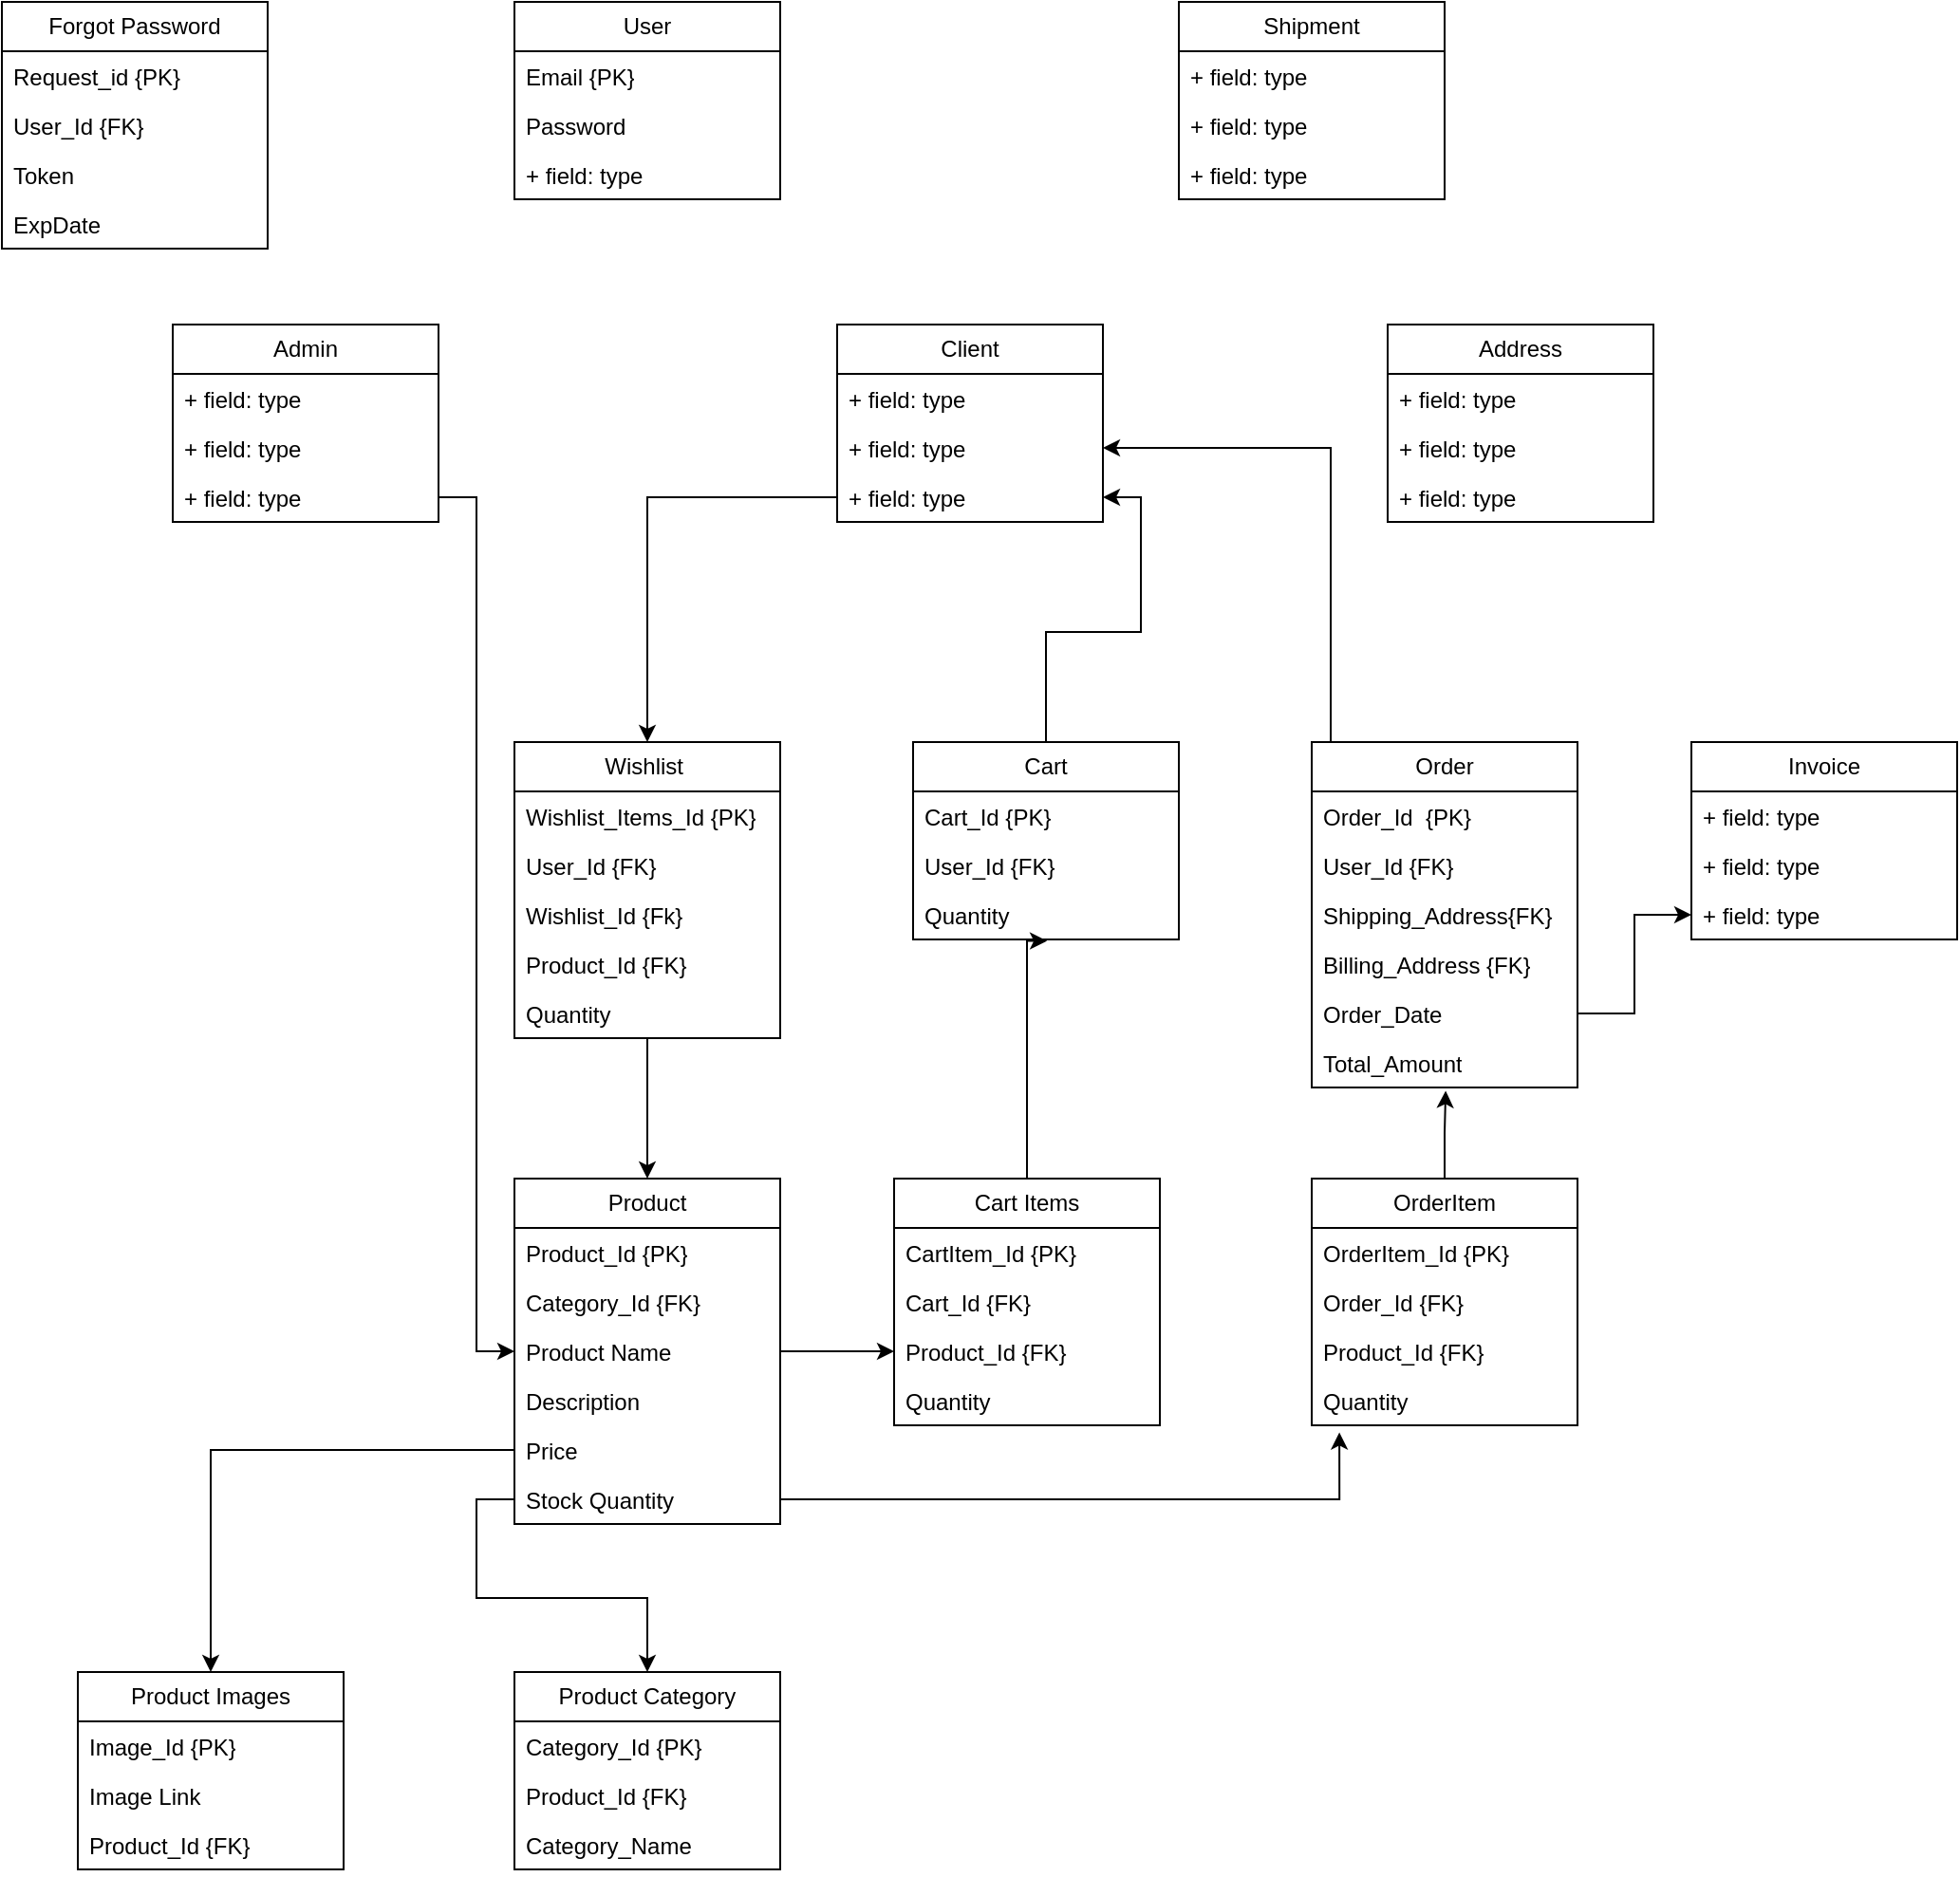 <mxfile version="21.6.8" type="device">
  <diagram name="Page-1" id="A1ymuC6XkgIWxfwTgIvX">
    <mxGraphModel dx="1278" dy="1840" grid="1" gridSize="10" guides="1" tooltips="1" connect="1" arrows="1" fold="1" page="1" pageScale="1" pageWidth="850" pageHeight="1100" math="0" shadow="0">
      <root>
        <mxCell id="0" />
        <mxCell id="1" parent="0" />
        <mxCell id="T5bU-9bRs5tSbVK9rLA5-1" value="Product" style="swimlane;fontStyle=0;childLayout=stackLayout;horizontal=1;startSize=26;fillColor=none;horizontalStack=0;resizeParent=1;resizeParentMax=0;resizeLast=0;collapsible=1;marginBottom=0;whiteSpace=wrap;html=1;" parent="1" vertex="1">
          <mxGeometry x="570" y="-470" width="140" height="182" as="geometry" />
        </mxCell>
        <mxCell id="T5bU-9bRs5tSbVK9rLA5-2" value="Product_Id {PK}" style="text;strokeColor=none;fillColor=none;align=left;verticalAlign=top;spacingLeft=4;spacingRight=4;overflow=hidden;rotatable=0;points=[[0,0.5],[1,0.5]];portConstraint=eastwest;whiteSpace=wrap;html=1;" parent="T5bU-9bRs5tSbVK9rLA5-1" vertex="1">
          <mxGeometry y="26" width="140" height="26" as="geometry" />
        </mxCell>
        <mxCell id="OCe6JX28qPPCAMD1OGH6-70" value="Category_Id {FK}" style="text;strokeColor=none;fillColor=none;align=left;verticalAlign=top;spacingLeft=4;spacingRight=4;overflow=hidden;rotatable=0;points=[[0,0.5],[1,0.5]];portConstraint=eastwest;whiteSpace=wrap;html=1;" parent="T5bU-9bRs5tSbVK9rLA5-1" vertex="1">
          <mxGeometry y="52" width="140" height="26" as="geometry" />
        </mxCell>
        <mxCell id="T5bU-9bRs5tSbVK9rLA5-3" value="Product Name" style="text;strokeColor=none;fillColor=none;align=left;verticalAlign=top;spacingLeft=4;spacingRight=4;overflow=hidden;rotatable=0;points=[[0,0.5],[1,0.5]];portConstraint=eastwest;whiteSpace=wrap;html=1;" parent="T5bU-9bRs5tSbVK9rLA5-1" vertex="1">
          <mxGeometry y="78" width="140" height="26" as="geometry" />
        </mxCell>
        <mxCell id="T5bU-9bRs5tSbVK9rLA5-4" value="Description" style="text;strokeColor=none;fillColor=none;align=left;verticalAlign=top;spacingLeft=4;spacingRight=4;overflow=hidden;rotatable=0;points=[[0,0.5],[1,0.5]];portConstraint=eastwest;whiteSpace=wrap;html=1;" parent="T5bU-9bRs5tSbVK9rLA5-1" vertex="1">
          <mxGeometry y="104" width="140" height="26" as="geometry" />
        </mxCell>
        <mxCell id="OCe6JX28qPPCAMD1OGH6-58" value="Price" style="text;strokeColor=none;fillColor=none;align=left;verticalAlign=top;spacingLeft=4;spacingRight=4;overflow=hidden;rotatable=0;points=[[0,0.5],[1,0.5]];portConstraint=eastwest;whiteSpace=wrap;html=1;" parent="T5bU-9bRs5tSbVK9rLA5-1" vertex="1">
          <mxGeometry y="130" width="140" height="26" as="geometry" />
        </mxCell>
        <mxCell id="OCe6JX28qPPCAMD1OGH6-59" value="Stock Quantity" style="text;strokeColor=none;fillColor=none;align=left;verticalAlign=top;spacingLeft=4;spacingRight=4;overflow=hidden;rotatable=0;points=[[0,0.5],[1,0.5]];portConstraint=eastwest;whiteSpace=wrap;html=1;" parent="T5bU-9bRs5tSbVK9rLA5-1" vertex="1">
          <mxGeometry y="156" width="140" height="26" as="geometry" />
        </mxCell>
        <mxCell id="We0Zkc7ZMJXK7MuE7hgh-11" style="edgeStyle=orthogonalEdgeStyle;rounded=0;orthogonalLoop=1;jettySize=auto;html=1;entryX=1;entryY=0.5;entryDx=0;entryDy=0;" edge="1" parent="1" source="T5bU-9bRs5tSbVK9rLA5-9" target="OCe6JX28qPPCAMD1OGH6-8">
          <mxGeometry relative="1" as="geometry">
            <Array as="points">
              <mxPoint x="1000" y="-855" />
            </Array>
          </mxGeometry>
        </mxCell>
        <mxCell id="T5bU-9bRs5tSbVK9rLA5-9" value="Order" style="swimlane;fontStyle=0;childLayout=stackLayout;horizontal=1;startSize=26;fillColor=none;horizontalStack=0;resizeParent=1;resizeParentMax=0;resizeLast=0;collapsible=1;marginBottom=0;whiteSpace=wrap;html=1;" parent="1" vertex="1">
          <mxGeometry x="990" y="-700" width="140" height="182" as="geometry" />
        </mxCell>
        <mxCell id="T5bU-9bRs5tSbVK9rLA5-10" value="Order_Id&amp;nbsp; {PK}" style="text;strokeColor=none;fillColor=none;align=left;verticalAlign=top;spacingLeft=4;spacingRight=4;overflow=hidden;rotatable=0;points=[[0,0.5],[1,0.5]];portConstraint=eastwest;whiteSpace=wrap;html=1;" parent="T5bU-9bRs5tSbVK9rLA5-9" vertex="1">
          <mxGeometry y="26" width="140" height="26" as="geometry" />
        </mxCell>
        <mxCell id="T5bU-9bRs5tSbVK9rLA5-11" value="User_Id {FK}" style="text;strokeColor=none;fillColor=none;align=left;verticalAlign=top;spacingLeft=4;spacingRight=4;overflow=hidden;rotatable=0;points=[[0,0.5],[1,0.5]];portConstraint=eastwest;whiteSpace=wrap;html=1;" parent="T5bU-9bRs5tSbVK9rLA5-9" vertex="1">
          <mxGeometry y="52" width="140" height="26" as="geometry" />
        </mxCell>
        <mxCell id="OCe6JX28qPPCAMD1OGH6-62" value="Shipping_Address{FK}" style="text;strokeColor=none;fillColor=none;align=left;verticalAlign=top;spacingLeft=4;spacingRight=4;overflow=hidden;rotatable=0;points=[[0,0.5],[1,0.5]];portConstraint=eastwest;whiteSpace=wrap;html=1;" parent="T5bU-9bRs5tSbVK9rLA5-9" vertex="1">
          <mxGeometry y="78" width="140" height="26" as="geometry" />
        </mxCell>
        <mxCell id="T5bU-9bRs5tSbVK9rLA5-12" value="Billing_Address {FK}" style="text;strokeColor=none;fillColor=none;align=left;verticalAlign=top;spacingLeft=4;spacingRight=4;overflow=hidden;rotatable=0;points=[[0,0.5],[1,0.5]];portConstraint=eastwest;whiteSpace=wrap;html=1;" parent="T5bU-9bRs5tSbVK9rLA5-9" vertex="1">
          <mxGeometry y="104" width="140" height="26" as="geometry" />
        </mxCell>
        <mxCell id="OCe6JX28qPPCAMD1OGH6-63" value="Order_Date" style="text;strokeColor=none;fillColor=none;align=left;verticalAlign=top;spacingLeft=4;spacingRight=4;overflow=hidden;rotatable=0;points=[[0,0.5],[1,0.5]];portConstraint=eastwest;whiteSpace=wrap;html=1;" parent="T5bU-9bRs5tSbVK9rLA5-9" vertex="1">
          <mxGeometry y="130" width="140" height="26" as="geometry" />
        </mxCell>
        <mxCell id="OCe6JX28qPPCAMD1OGH6-65" value="Total_Amount" style="text;strokeColor=none;fillColor=none;align=left;verticalAlign=top;spacingLeft=4;spacingRight=4;overflow=hidden;rotatable=0;points=[[0,0.5],[1,0.5]];portConstraint=eastwest;whiteSpace=wrap;html=1;" parent="T5bU-9bRs5tSbVK9rLA5-9" vertex="1">
          <mxGeometry y="156" width="140" height="26" as="geometry" />
        </mxCell>
        <mxCell id="We0Zkc7ZMJXK7MuE7hgh-9" style="edgeStyle=orthogonalEdgeStyle;rounded=0;orthogonalLoop=1;jettySize=auto;html=1;entryX=0.504;entryY=1.067;entryDx=0;entryDy=0;entryPerimeter=0;" edge="1" parent="1" source="T5bU-9bRs5tSbVK9rLA5-33" target="OCe6JX28qPPCAMD1OGH6-65">
          <mxGeometry relative="1" as="geometry">
            <Array as="points">
              <mxPoint x="1060" y="-494" />
              <mxPoint x="1061" y="-516" />
            </Array>
          </mxGeometry>
        </mxCell>
        <mxCell id="T5bU-9bRs5tSbVK9rLA5-33" value="OrderItem" style="swimlane;fontStyle=0;childLayout=stackLayout;horizontal=1;startSize=26;fillColor=none;horizontalStack=0;resizeParent=1;resizeParentMax=0;resizeLast=0;collapsible=1;marginBottom=0;whiteSpace=wrap;html=1;" parent="1" vertex="1">
          <mxGeometry x="990" y="-470" width="140" height="130" as="geometry" />
        </mxCell>
        <mxCell id="T5bU-9bRs5tSbVK9rLA5-34" value="OrderItem_Id {PK}" style="text;strokeColor=none;fillColor=none;align=left;verticalAlign=top;spacingLeft=4;spacingRight=4;overflow=hidden;rotatable=0;points=[[0,0.5],[1,0.5]];portConstraint=eastwest;whiteSpace=wrap;html=1;" parent="T5bU-9bRs5tSbVK9rLA5-33" vertex="1">
          <mxGeometry y="26" width="140" height="26" as="geometry" />
        </mxCell>
        <mxCell id="T5bU-9bRs5tSbVK9rLA5-35" value="Order_Id {FK}" style="text;strokeColor=none;fillColor=none;align=left;verticalAlign=top;spacingLeft=4;spacingRight=4;overflow=hidden;rotatable=0;points=[[0,0.5],[1,0.5]];portConstraint=eastwest;whiteSpace=wrap;html=1;" parent="T5bU-9bRs5tSbVK9rLA5-33" vertex="1">
          <mxGeometry y="52" width="140" height="26" as="geometry" />
        </mxCell>
        <mxCell id="T5bU-9bRs5tSbVK9rLA5-36" value="Product_Id {FK}" style="text;strokeColor=none;fillColor=none;align=left;verticalAlign=top;spacingLeft=4;spacingRight=4;overflow=hidden;rotatable=0;points=[[0,0.5],[1,0.5]];portConstraint=eastwest;whiteSpace=wrap;html=1;" parent="T5bU-9bRs5tSbVK9rLA5-33" vertex="1">
          <mxGeometry y="78" width="140" height="26" as="geometry" />
        </mxCell>
        <mxCell id="OCe6JX28qPPCAMD1OGH6-61" value="Quantity" style="text;strokeColor=none;fillColor=none;align=left;verticalAlign=top;spacingLeft=4;spacingRight=4;overflow=hidden;rotatable=0;points=[[0,0.5],[1,0.5]];portConstraint=eastwest;whiteSpace=wrap;html=1;" parent="T5bU-9bRs5tSbVK9rLA5-33" vertex="1">
          <mxGeometry y="104" width="140" height="26" as="geometry" />
        </mxCell>
        <mxCell id="OCe6JX28qPPCAMD1OGH6-1" value="Product Category" style="swimlane;fontStyle=0;childLayout=stackLayout;horizontal=1;startSize=26;fillColor=none;horizontalStack=0;resizeParent=1;resizeParentMax=0;resizeLast=0;collapsible=1;marginBottom=0;whiteSpace=wrap;html=1;" parent="1" vertex="1">
          <mxGeometry x="570" y="-210" width="140" height="104" as="geometry" />
        </mxCell>
        <mxCell id="OCe6JX28qPPCAMD1OGH6-2" value="Category_Id {PK}" style="text;strokeColor=none;fillColor=none;align=left;verticalAlign=top;spacingLeft=4;spacingRight=4;overflow=hidden;rotatable=0;points=[[0,0.5],[1,0.5]];portConstraint=eastwest;whiteSpace=wrap;html=1;" parent="OCe6JX28qPPCAMD1OGH6-1" vertex="1">
          <mxGeometry y="26" width="140" height="26" as="geometry" />
        </mxCell>
        <mxCell id="OCe6JX28qPPCAMD1OGH6-3" value="Product_Id {FK}" style="text;strokeColor=none;fillColor=none;align=left;verticalAlign=top;spacingLeft=4;spacingRight=4;overflow=hidden;rotatable=0;points=[[0,0.5],[1,0.5]];portConstraint=eastwest;whiteSpace=wrap;html=1;" parent="OCe6JX28qPPCAMD1OGH6-1" vertex="1">
          <mxGeometry y="52" width="140" height="26" as="geometry" />
        </mxCell>
        <mxCell id="OCe6JX28qPPCAMD1OGH6-4" value="Category_Name" style="text;strokeColor=none;fillColor=none;align=left;verticalAlign=top;spacingLeft=4;spacingRight=4;overflow=hidden;rotatable=0;points=[[0,0.5],[1,0.5]];portConstraint=eastwest;whiteSpace=wrap;html=1;" parent="OCe6JX28qPPCAMD1OGH6-1" vertex="1">
          <mxGeometry y="78" width="140" height="26" as="geometry" />
        </mxCell>
        <mxCell id="OCe6JX28qPPCAMD1OGH6-6" value="Client" style="swimlane;fontStyle=0;childLayout=stackLayout;horizontal=1;startSize=26;fillColor=none;horizontalStack=0;resizeParent=1;resizeParentMax=0;resizeLast=0;collapsible=1;marginBottom=0;whiteSpace=wrap;html=1;" parent="1" vertex="1">
          <mxGeometry x="740" y="-920" width="140" height="104" as="geometry" />
        </mxCell>
        <mxCell id="OCe6JX28qPPCAMD1OGH6-7" value="+ field: type" style="text;strokeColor=none;fillColor=none;align=left;verticalAlign=top;spacingLeft=4;spacingRight=4;overflow=hidden;rotatable=0;points=[[0,0.5],[1,0.5]];portConstraint=eastwest;whiteSpace=wrap;html=1;" parent="OCe6JX28qPPCAMD1OGH6-6" vertex="1">
          <mxGeometry y="26" width="140" height="26" as="geometry" />
        </mxCell>
        <mxCell id="OCe6JX28qPPCAMD1OGH6-8" value="+ field: type" style="text;strokeColor=none;fillColor=none;align=left;verticalAlign=top;spacingLeft=4;spacingRight=4;overflow=hidden;rotatable=0;points=[[0,0.5],[1,0.5]];portConstraint=eastwest;whiteSpace=wrap;html=1;" parent="OCe6JX28qPPCAMD1OGH6-6" vertex="1">
          <mxGeometry y="52" width="140" height="26" as="geometry" />
        </mxCell>
        <mxCell id="OCe6JX28qPPCAMD1OGH6-9" value="+ field: type" style="text;strokeColor=none;fillColor=none;align=left;verticalAlign=top;spacingLeft=4;spacingRight=4;overflow=hidden;rotatable=0;points=[[0,0.5],[1,0.5]];portConstraint=eastwest;whiteSpace=wrap;html=1;" parent="OCe6JX28qPPCAMD1OGH6-6" vertex="1">
          <mxGeometry y="78" width="140" height="26" as="geometry" />
        </mxCell>
        <mxCell id="OCe6JX28qPPCAMD1OGH6-17" value="Shipment" style="swimlane;fontStyle=0;childLayout=stackLayout;horizontal=1;startSize=26;fillColor=none;horizontalStack=0;resizeParent=1;resizeParentMax=0;resizeLast=0;collapsible=1;marginBottom=0;whiteSpace=wrap;html=1;" parent="1" vertex="1">
          <mxGeometry x="920" y="-1090" width="140" height="104" as="geometry" />
        </mxCell>
        <mxCell id="OCe6JX28qPPCAMD1OGH6-18" value="+ field: type" style="text;strokeColor=none;fillColor=none;align=left;verticalAlign=top;spacingLeft=4;spacingRight=4;overflow=hidden;rotatable=0;points=[[0,0.5],[1,0.5]];portConstraint=eastwest;whiteSpace=wrap;html=1;" parent="OCe6JX28qPPCAMD1OGH6-17" vertex="1">
          <mxGeometry y="26" width="140" height="26" as="geometry" />
        </mxCell>
        <mxCell id="OCe6JX28qPPCAMD1OGH6-19" value="+ field: type" style="text;strokeColor=none;fillColor=none;align=left;verticalAlign=top;spacingLeft=4;spacingRight=4;overflow=hidden;rotatable=0;points=[[0,0.5],[1,0.5]];portConstraint=eastwest;whiteSpace=wrap;html=1;" parent="OCe6JX28qPPCAMD1OGH6-17" vertex="1">
          <mxGeometry y="52" width="140" height="26" as="geometry" />
        </mxCell>
        <mxCell id="OCe6JX28qPPCAMD1OGH6-20" value="+ field: type" style="text;strokeColor=none;fillColor=none;align=left;verticalAlign=top;spacingLeft=4;spacingRight=4;overflow=hidden;rotatable=0;points=[[0,0.5],[1,0.5]];portConstraint=eastwest;whiteSpace=wrap;html=1;" parent="OCe6JX28qPPCAMD1OGH6-17" vertex="1">
          <mxGeometry y="78" width="140" height="26" as="geometry" />
        </mxCell>
        <mxCell id="OCe6JX28qPPCAMD1OGH6-21" value="Invoice" style="swimlane;fontStyle=0;childLayout=stackLayout;horizontal=1;startSize=26;fillColor=none;horizontalStack=0;resizeParent=1;resizeParentMax=0;resizeLast=0;collapsible=1;marginBottom=0;whiteSpace=wrap;html=1;" parent="1" vertex="1">
          <mxGeometry x="1190" y="-700" width="140" height="104" as="geometry" />
        </mxCell>
        <mxCell id="OCe6JX28qPPCAMD1OGH6-22" value="+ field: type" style="text;strokeColor=none;fillColor=none;align=left;verticalAlign=top;spacingLeft=4;spacingRight=4;overflow=hidden;rotatable=0;points=[[0,0.5],[1,0.5]];portConstraint=eastwest;whiteSpace=wrap;html=1;" parent="OCe6JX28qPPCAMD1OGH6-21" vertex="1">
          <mxGeometry y="26" width="140" height="26" as="geometry" />
        </mxCell>
        <mxCell id="OCe6JX28qPPCAMD1OGH6-23" value="+ field: type" style="text;strokeColor=none;fillColor=none;align=left;verticalAlign=top;spacingLeft=4;spacingRight=4;overflow=hidden;rotatable=0;points=[[0,0.5],[1,0.5]];portConstraint=eastwest;whiteSpace=wrap;html=1;" parent="OCe6JX28qPPCAMD1OGH6-21" vertex="1">
          <mxGeometry y="52" width="140" height="26" as="geometry" />
        </mxCell>
        <mxCell id="OCe6JX28qPPCAMD1OGH6-24" value="+ field: type" style="text;strokeColor=none;fillColor=none;align=left;verticalAlign=top;spacingLeft=4;spacingRight=4;overflow=hidden;rotatable=0;points=[[0,0.5],[1,0.5]];portConstraint=eastwest;whiteSpace=wrap;html=1;" parent="OCe6JX28qPPCAMD1OGH6-21" vertex="1">
          <mxGeometry y="78" width="140" height="26" as="geometry" />
        </mxCell>
        <mxCell id="OCe6JX28qPPCAMD1OGH6-25" value="Admin" style="swimlane;fontStyle=0;childLayout=stackLayout;horizontal=1;startSize=26;fillColor=none;horizontalStack=0;resizeParent=1;resizeParentMax=0;resizeLast=0;collapsible=1;marginBottom=0;whiteSpace=wrap;html=1;" parent="1" vertex="1">
          <mxGeometry x="390" y="-920" width="140" height="104" as="geometry" />
        </mxCell>
        <mxCell id="OCe6JX28qPPCAMD1OGH6-26" value="+ field: type" style="text;strokeColor=none;fillColor=none;align=left;verticalAlign=top;spacingLeft=4;spacingRight=4;overflow=hidden;rotatable=0;points=[[0,0.5],[1,0.5]];portConstraint=eastwest;whiteSpace=wrap;html=1;" parent="OCe6JX28qPPCAMD1OGH6-25" vertex="1">
          <mxGeometry y="26" width="140" height="26" as="geometry" />
        </mxCell>
        <mxCell id="OCe6JX28qPPCAMD1OGH6-27" value="+ field: type" style="text;strokeColor=none;fillColor=none;align=left;verticalAlign=top;spacingLeft=4;spacingRight=4;overflow=hidden;rotatable=0;points=[[0,0.5],[1,0.5]];portConstraint=eastwest;whiteSpace=wrap;html=1;" parent="OCe6JX28qPPCAMD1OGH6-25" vertex="1">
          <mxGeometry y="52" width="140" height="26" as="geometry" />
        </mxCell>
        <mxCell id="OCe6JX28qPPCAMD1OGH6-28" value="+ field: type" style="text;strokeColor=none;fillColor=none;align=left;verticalAlign=top;spacingLeft=4;spacingRight=4;overflow=hidden;rotatable=0;points=[[0,0.5],[1,0.5]];portConstraint=eastwest;whiteSpace=wrap;html=1;" parent="OCe6JX28qPPCAMD1OGH6-25" vertex="1">
          <mxGeometry y="78" width="140" height="26" as="geometry" />
        </mxCell>
        <mxCell id="OCe6JX28qPPCAMD1OGH6-29" value="User" style="swimlane;fontStyle=0;childLayout=stackLayout;horizontal=1;startSize=26;fillColor=none;horizontalStack=0;resizeParent=1;resizeParentMax=0;resizeLast=0;collapsible=1;marginBottom=0;whiteSpace=wrap;html=1;" parent="1" vertex="1">
          <mxGeometry x="570" y="-1090" width="140" height="104" as="geometry" />
        </mxCell>
        <mxCell id="OCe6JX28qPPCAMD1OGH6-30" value="Email {PK}" style="text;strokeColor=none;fillColor=none;align=left;verticalAlign=top;spacingLeft=4;spacingRight=4;overflow=hidden;rotatable=0;points=[[0,0.5],[1,0.5]];portConstraint=eastwest;whiteSpace=wrap;html=1;" parent="OCe6JX28qPPCAMD1OGH6-29" vertex="1">
          <mxGeometry y="26" width="140" height="26" as="geometry" />
        </mxCell>
        <mxCell id="OCe6JX28qPPCAMD1OGH6-31" value="Password" style="text;strokeColor=none;fillColor=none;align=left;verticalAlign=top;spacingLeft=4;spacingRight=4;overflow=hidden;rotatable=0;points=[[0,0.5],[1,0.5]];portConstraint=eastwest;whiteSpace=wrap;html=1;" parent="OCe6JX28qPPCAMD1OGH6-29" vertex="1">
          <mxGeometry y="52" width="140" height="26" as="geometry" />
        </mxCell>
        <mxCell id="OCe6JX28qPPCAMD1OGH6-32" value="+ field: type" style="text;strokeColor=none;fillColor=none;align=left;verticalAlign=top;spacingLeft=4;spacingRight=4;overflow=hidden;rotatable=0;points=[[0,0.5],[1,0.5]];portConstraint=eastwest;whiteSpace=wrap;html=1;" parent="OCe6JX28qPPCAMD1OGH6-29" vertex="1">
          <mxGeometry y="78" width="140" height="26" as="geometry" />
        </mxCell>
        <mxCell id="OCe6JX28qPPCAMD1OGH6-33" value="Forgot Password" style="swimlane;fontStyle=0;childLayout=stackLayout;horizontal=1;startSize=26;fillColor=none;horizontalStack=0;resizeParent=1;resizeParentMax=0;resizeLast=0;collapsible=1;marginBottom=0;whiteSpace=wrap;html=1;" parent="1" vertex="1">
          <mxGeometry x="300" y="-1090" width="140" height="130" as="geometry" />
        </mxCell>
        <mxCell id="OCe6JX28qPPCAMD1OGH6-34" value="Request_id {PK}" style="text;strokeColor=none;fillColor=none;align=left;verticalAlign=top;spacingLeft=4;spacingRight=4;overflow=hidden;rotatable=0;points=[[0,0.5],[1,0.5]];portConstraint=eastwest;whiteSpace=wrap;html=1;" parent="OCe6JX28qPPCAMD1OGH6-33" vertex="1">
          <mxGeometry y="26" width="140" height="26" as="geometry" />
        </mxCell>
        <mxCell id="OCe6JX28qPPCAMD1OGH6-35" value="User_Id {FK}" style="text;strokeColor=none;fillColor=none;align=left;verticalAlign=top;spacingLeft=4;spacingRight=4;overflow=hidden;rotatable=0;points=[[0,0.5],[1,0.5]];portConstraint=eastwest;whiteSpace=wrap;html=1;" parent="OCe6JX28qPPCAMD1OGH6-33" vertex="1">
          <mxGeometry y="52" width="140" height="26" as="geometry" />
        </mxCell>
        <mxCell id="OCe6JX28qPPCAMD1OGH6-36" value="Token&amp;nbsp;" style="text;strokeColor=none;fillColor=none;align=left;verticalAlign=top;spacingLeft=4;spacingRight=4;overflow=hidden;rotatable=0;points=[[0,0.5],[1,0.5]];portConstraint=eastwest;whiteSpace=wrap;html=1;" parent="OCe6JX28qPPCAMD1OGH6-33" vertex="1">
          <mxGeometry y="78" width="140" height="26" as="geometry" />
        </mxCell>
        <mxCell id="OCe6JX28qPPCAMD1OGH6-69" value="ExpDate" style="text;strokeColor=none;fillColor=none;align=left;verticalAlign=top;spacingLeft=4;spacingRight=4;overflow=hidden;rotatable=0;points=[[0,0.5],[1,0.5]];portConstraint=eastwest;whiteSpace=wrap;html=1;" parent="OCe6JX28qPPCAMD1OGH6-33" vertex="1">
          <mxGeometry y="104" width="140" height="26" as="geometry" />
        </mxCell>
        <mxCell id="OCe6JX28qPPCAMD1OGH6-37" value="Product Images" style="swimlane;fontStyle=0;childLayout=stackLayout;horizontal=1;startSize=26;fillColor=none;horizontalStack=0;resizeParent=1;resizeParentMax=0;resizeLast=0;collapsible=1;marginBottom=0;whiteSpace=wrap;html=1;" parent="1" vertex="1">
          <mxGeometry x="340" y="-210" width="140" height="104" as="geometry" />
        </mxCell>
        <mxCell id="OCe6JX28qPPCAMD1OGH6-38" value="Image_Id {PK}" style="text;strokeColor=none;fillColor=none;align=left;verticalAlign=top;spacingLeft=4;spacingRight=4;overflow=hidden;rotatable=0;points=[[0,0.5],[1,0.5]];portConstraint=eastwest;whiteSpace=wrap;html=1;" parent="OCe6JX28qPPCAMD1OGH6-37" vertex="1">
          <mxGeometry y="26" width="140" height="26" as="geometry" />
        </mxCell>
        <mxCell id="OCe6JX28qPPCAMD1OGH6-39" value="Image Link" style="text;strokeColor=none;fillColor=none;align=left;verticalAlign=top;spacingLeft=4;spacingRight=4;overflow=hidden;rotatable=0;points=[[0,0.5],[1,0.5]];portConstraint=eastwest;whiteSpace=wrap;html=1;" parent="OCe6JX28qPPCAMD1OGH6-37" vertex="1">
          <mxGeometry y="52" width="140" height="26" as="geometry" />
        </mxCell>
        <mxCell id="OCe6JX28qPPCAMD1OGH6-40" value="Product_Id {FK}" style="text;strokeColor=none;fillColor=none;align=left;verticalAlign=top;spacingLeft=4;spacingRight=4;overflow=hidden;rotatable=0;points=[[0,0.5],[1,0.5]];portConstraint=eastwest;whiteSpace=wrap;html=1;" parent="OCe6JX28qPPCAMD1OGH6-37" vertex="1">
          <mxGeometry y="78" width="140" height="26" as="geometry" />
        </mxCell>
        <mxCell id="We0Zkc7ZMJXK7MuE7hgh-7" style="edgeStyle=orthogonalEdgeStyle;rounded=0;orthogonalLoop=1;jettySize=auto;html=1;entryX=1;entryY=0.5;entryDx=0;entryDy=0;" edge="1" parent="1" source="OCe6JX28qPPCAMD1OGH6-41" target="OCe6JX28qPPCAMD1OGH6-9">
          <mxGeometry relative="1" as="geometry" />
        </mxCell>
        <mxCell id="OCe6JX28qPPCAMD1OGH6-41" value="Cart" style="swimlane;fontStyle=0;childLayout=stackLayout;horizontal=1;startSize=26;fillColor=none;horizontalStack=0;resizeParent=1;resizeParentMax=0;resizeLast=0;collapsible=1;marginBottom=0;whiteSpace=wrap;html=1;" parent="1" vertex="1">
          <mxGeometry x="780" y="-700" width="140" height="104" as="geometry" />
        </mxCell>
        <mxCell id="OCe6JX28qPPCAMD1OGH6-42" value="Cart_Id {PK}" style="text;strokeColor=none;fillColor=none;align=left;verticalAlign=top;spacingLeft=4;spacingRight=4;overflow=hidden;rotatable=0;points=[[0,0.5],[1,0.5]];portConstraint=eastwest;whiteSpace=wrap;html=1;" parent="OCe6JX28qPPCAMD1OGH6-41" vertex="1">
          <mxGeometry y="26" width="140" height="26" as="geometry" />
        </mxCell>
        <mxCell id="OCe6JX28qPPCAMD1OGH6-43" value="User_Id {FK}" style="text;strokeColor=none;fillColor=none;align=left;verticalAlign=top;spacingLeft=4;spacingRight=4;overflow=hidden;rotatable=0;points=[[0,0.5],[1,0.5]];portConstraint=eastwest;whiteSpace=wrap;html=1;" parent="OCe6JX28qPPCAMD1OGH6-41" vertex="1">
          <mxGeometry y="52" width="140" height="26" as="geometry" />
        </mxCell>
        <mxCell id="OCe6JX28qPPCAMD1OGH6-44" value="Quantity" style="text;strokeColor=none;fillColor=none;align=left;verticalAlign=top;spacingLeft=4;spacingRight=4;overflow=hidden;rotatable=0;points=[[0,0.5],[1,0.5]];portConstraint=eastwest;whiteSpace=wrap;html=1;" parent="OCe6JX28qPPCAMD1OGH6-41" vertex="1">
          <mxGeometry y="78" width="140" height="26" as="geometry" />
        </mxCell>
        <mxCell id="We0Zkc7ZMJXK7MuE7hgh-6" style="edgeStyle=orthogonalEdgeStyle;rounded=0;orthogonalLoop=1;jettySize=auto;html=1;entryX=0.504;entryY=1.029;entryDx=0;entryDy=0;entryPerimeter=0;" edge="1" parent="1" source="OCe6JX28qPPCAMD1OGH6-45" target="OCe6JX28qPPCAMD1OGH6-44">
          <mxGeometry relative="1" as="geometry">
            <Array as="points">
              <mxPoint x="840" y="-595" />
            </Array>
          </mxGeometry>
        </mxCell>
        <mxCell id="OCe6JX28qPPCAMD1OGH6-45" value="Cart Items" style="swimlane;fontStyle=0;childLayout=stackLayout;horizontal=1;startSize=26;fillColor=none;horizontalStack=0;resizeParent=1;resizeParentMax=0;resizeLast=0;collapsible=1;marginBottom=0;whiteSpace=wrap;html=1;" parent="1" vertex="1">
          <mxGeometry x="770" y="-470" width="140" height="130" as="geometry" />
        </mxCell>
        <mxCell id="OCe6JX28qPPCAMD1OGH6-46" value="CartItem_Id {PK}" style="text;strokeColor=none;fillColor=none;align=left;verticalAlign=top;spacingLeft=4;spacingRight=4;overflow=hidden;rotatable=0;points=[[0,0.5],[1,0.5]];portConstraint=eastwest;whiteSpace=wrap;html=1;" parent="OCe6JX28qPPCAMD1OGH6-45" vertex="1">
          <mxGeometry y="26" width="140" height="26" as="geometry" />
        </mxCell>
        <mxCell id="OCe6JX28qPPCAMD1OGH6-47" value="Cart_Id {FK}" style="text;strokeColor=none;fillColor=none;align=left;verticalAlign=top;spacingLeft=4;spacingRight=4;overflow=hidden;rotatable=0;points=[[0,0.5],[1,0.5]];portConstraint=eastwest;whiteSpace=wrap;html=1;" parent="OCe6JX28qPPCAMD1OGH6-45" vertex="1">
          <mxGeometry y="52" width="140" height="26" as="geometry" />
        </mxCell>
        <mxCell id="OCe6JX28qPPCAMD1OGH6-48" value="Product_Id {FK}" style="text;strokeColor=none;fillColor=none;align=left;verticalAlign=top;spacingLeft=4;spacingRight=4;overflow=hidden;rotatable=0;points=[[0,0.5],[1,0.5]];portConstraint=eastwest;whiteSpace=wrap;html=1;" parent="OCe6JX28qPPCAMD1OGH6-45" vertex="1">
          <mxGeometry y="78" width="140" height="26" as="geometry" />
        </mxCell>
        <mxCell id="OCe6JX28qPPCAMD1OGH6-68" value="Quantity" style="text;strokeColor=none;fillColor=none;align=left;verticalAlign=top;spacingLeft=4;spacingRight=4;overflow=hidden;rotatable=0;points=[[0,0.5],[1,0.5]];portConstraint=eastwest;whiteSpace=wrap;html=1;" parent="OCe6JX28qPPCAMD1OGH6-45" vertex="1">
          <mxGeometry y="104" width="140" height="26" as="geometry" />
        </mxCell>
        <mxCell id="OCe6JX28qPPCAMD1OGH6-49" value="Address" style="swimlane;fontStyle=0;childLayout=stackLayout;horizontal=1;startSize=26;fillColor=none;horizontalStack=0;resizeParent=1;resizeParentMax=0;resizeLast=0;collapsible=1;marginBottom=0;whiteSpace=wrap;html=1;" parent="1" vertex="1">
          <mxGeometry x="1030" y="-920" width="140" height="104" as="geometry" />
        </mxCell>
        <mxCell id="OCe6JX28qPPCAMD1OGH6-50" value="+ field: type" style="text;strokeColor=none;fillColor=none;align=left;verticalAlign=top;spacingLeft=4;spacingRight=4;overflow=hidden;rotatable=0;points=[[0,0.5],[1,0.5]];portConstraint=eastwest;whiteSpace=wrap;html=1;" parent="OCe6JX28qPPCAMD1OGH6-49" vertex="1">
          <mxGeometry y="26" width="140" height="26" as="geometry" />
        </mxCell>
        <mxCell id="OCe6JX28qPPCAMD1OGH6-51" value="+ field: type" style="text;strokeColor=none;fillColor=none;align=left;verticalAlign=top;spacingLeft=4;spacingRight=4;overflow=hidden;rotatable=0;points=[[0,0.5],[1,0.5]];portConstraint=eastwest;whiteSpace=wrap;html=1;" parent="OCe6JX28qPPCAMD1OGH6-49" vertex="1">
          <mxGeometry y="52" width="140" height="26" as="geometry" />
        </mxCell>
        <mxCell id="OCe6JX28qPPCAMD1OGH6-52" value="+ field: type" style="text;strokeColor=none;fillColor=none;align=left;verticalAlign=top;spacingLeft=4;spacingRight=4;overflow=hidden;rotatable=0;points=[[0,0.5],[1,0.5]];portConstraint=eastwest;whiteSpace=wrap;html=1;" parent="OCe6JX28qPPCAMD1OGH6-49" vertex="1">
          <mxGeometry y="78" width="140" height="26" as="geometry" />
        </mxCell>
        <mxCell id="OCe6JX28qPPCAMD1OGH6-53" value="Wishlist&amp;nbsp;" style="swimlane;fontStyle=0;childLayout=stackLayout;horizontal=1;startSize=26;fillColor=none;horizontalStack=0;resizeParent=1;resizeParentMax=0;resizeLast=0;collapsible=1;marginBottom=0;whiteSpace=wrap;html=1;" parent="1" vertex="1">
          <mxGeometry x="570" y="-700" width="140" height="156" as="geometry" />
        </mxCell>
        <mxCell id="OCe6JX28qPPCAMD1OGH6-54" value="Wishlist_Items_Id {PK}" style="text;strokeColor=none;fillColor=none;align=left;verticalAlign=top;spacingLeft=4;spacingRight=4;overflow=hidden;rotatable=0;points=[[0,0.5],[1,0.5]];portConstraint=eastwest;whiteSpace=wrap;html=1;" parent="OCe6JX28qPPCAMD1OGH6-53" vertex="1">
          <mxGeometry y="26" width="140" height="26" as="geometry" />
        </mxCell>
        <mxCell id="We0Zkc7ZMJXK7MuE7hgh-1" value="User_Id {FK}" style="text;strokeColor=none;fillColor=none;align=left;verticalAlign=top;spacingLeft=4;spacingRight=4;overflow=hidden;rotatable=0;points=[[0,0.5],[1,0.5]];portConstraint=eastwest;whiteSpace=wrap;html=1;" vertex="1" parent="OCe6JX28qPPCAMD1OGH6-53">
          <mxGeometry y="52" width="140" height="26" as="geometry" />
        </mxCell>
        <mxCell id="OCe6JX28qPPCAMD1OGH6-55" value="Wishlist_Id {Fk}" style="text;strokeColor=none;fillColor=none;align=left;verticalAlign=top;spacingLeft=4;spacingRight=4;overflow=hidden;rotatable=0;points=[[0,0.5],[1,0.5]];portConstraint=eastwest;whiteSpace=wrap;html=1;" parent="OCe6JX28qPPCAMD1OGH6-53" vertex="1">
          <mxGeometry y="78" width="140" height="26" as="geometry" />
        </mxCell>
        <mxCell id="OCe6JX28qPPCAMD1OGH6-56" value="Product_Id {FK}" style="text;strokeColor=none;fillColor=none;align=left;verticalAlign=top;spacingLeft=4;spacingRight=4;overflow=hidden;rotatable=0;points=[[0,0.5],[1,0.5]];portConstraint=eastwest;whiteSpace=wrap;html=1;" parent="OCe6JX28qPPCAMD1OGH6-53" vertex="1">
          <mxGeometry y="104" width="140" height="26" as="geometry" />
        </mxCell>
        <mxCell id="OCe6JX28qPPCAMD1OGH6-67" value="Quantity" style="text;strokeColor=none;fillColor=none;align=left;verticalAlign=top;spacingLeft=4;spacingRight=4;overflow=hidden;rotatable=0;points=[[0,0.5],[1,0.5]];portConstraint=eastwest;whiteSpace=wrap;html=1;" parent="OCe6JX28qPPCAMD1OGH6-53" vertex="1">
          <mxGeometry y="130" width="140" height="26" as="geometry" />
        </mxCell>
        <mxCell id="We0Zkc7ZMJXK7MuE7hgh-2" style="edgeStyle=orthogonalEdgeStyle;rounded=0;orthogonalLoop=1;jettySize=auto;html=1;entryX=0;entryY=0.5;entryDx=0;entryDy=0;" edge="1" parent="1" source="OCe6JX28qPPCAMD1OGH6-28" target="T5bU-9bRs5tSbVK9rLA5-3">
          <mxGeometry relative="1" as="geometry" />
        </mxCell>
        <mxCell id="We0Zkc7ZMJXK7MuE7hgh-3" style="edgeStyle=orthogonalEdgeStyle;rounded=0;orthogonalLoop=1;jettySize=auto;html=1;entryX=0.5;entryY=0;entryDx=0;entryDy=0;" edge="1" parent="1" source="OCe6JX28qPPCAMD1OGH6-9" target="OCe6JX28qPPCAMD1OGH6-53">
          <mxGeometry relative="1" as="geometry" />
        </mxCell>
        <mxCell id="We0Zkc7ZMJXK7MuE7hgh-4" style="edgeStyle=orthogonalEdgeStyle;rounded=0;orthogonalLoop=1;jettySize=auto;html=1;entryX=0.5;entryY=0;entryDx=0;entryDy=0;" edge="1" parent="1" source="OCe6JX28qPPCAMD1OGH6-67" target="T5bU-9bRs5tSbVK9rLA5-1">
          <mxGeometry relative="1" as="geometry">
            <Array as="points">
              <mxPoint x="640" y="-530" />
              <mxPoint x="640" y="-530" />
            </Array>
          </mxGeometry>
        </mxCell>
        <mxCell id="We0Zkc7ZMJXK7MuE7hgh-5" style="edgeStyle=orthogonalEdgeStyle;rounded=0;orthogonalLoop=1;jettySize=auto;html=1;entryX=0;entryY=0.5;entryDx=0;entryDy=0;" edge="1" parent="1" source="T5bU-9bRs5tSbVK9rLA5-3" target="OCe6JX28qPPCAMD1OGH6-48">
          <mxGeometry relative="1" as="geometry" />
        </mxCell>
        <mxCell id="We0Zkc7ZMJXK7MuE7hgh-8" style="edgeStyle=orthogonalEdgeStyle;rounded=0;orthogonalLoop=1;jettySize=auto;html=1;entryX=0.104;entryY=1.144;entryDx=0;entryDy=0;entryPerimeter=0;" edge="1" parent="1" source="OCe6JX28qPPCAMD1OGH6-59" target="OCe6JX28qPPCAMD1OGH6-61">
          <mxGeometry relative="1" as="geometry">
            <Array as="points">
              <mxPoint x="1005" y="-301" />
            </Array>
          </mxGeometry>
        </mxCell>
        <mxCell id="We0Zkc7ZMJXK7MuE7hgh-10" style="edgeStyle=orthogonalEdgeStyle;rounded=0;orthogonalLoop=1;jettySize=auto;html=1;entryX=0;entryY=0.5;entryDx=0;entryDy=0;" edge="1" parent="1" source="OCe6JX28qPPCAMD1OGH6-63" target="OCe6JX28qPPCAMD1OGH6-24">
          <mxGeometry relative="1" as="geometry" />
        </mxCell>
        <mxCell id="We0Zkc7ZMJXK7MuE7hgh-12" style="edgeStyle=orthogonalEdgeStyle;rounded=0;orthogonalLoop=1;jettySize=auto;html=1;entryX=0.5;entryY=0;entryDx=0;entryDy=0;" edge="1" parent="1" source="OCe6JX28qPPCAMD1OGH6-59" target="OCe6JX28qPPCAMD1OGH6-1">
          <mxGeometry relative="1" as="geometry" />
        </mxCell>
        <mxCell id="We0Zkc7ZMJXK7MuE7hgh-13" style="edgeStyle=orthogonalEdgeStyle;rounded=0;orthogonalLoop=1;jettySize=auto;html=1;entryX=0.5;entryY=0;entryDx=0;entryDy=0;" edge="1" parent="1" source="OCe6JX28qPPCAMD1OGH6-58" target="OCe6JX28qPPCAMD1OGH6-37">
          <mxGeometry relative="1" as="geometry" />
        </mxCell>
      </root>
    </mxGraphModel>
  </diagram>
</mxfile>
